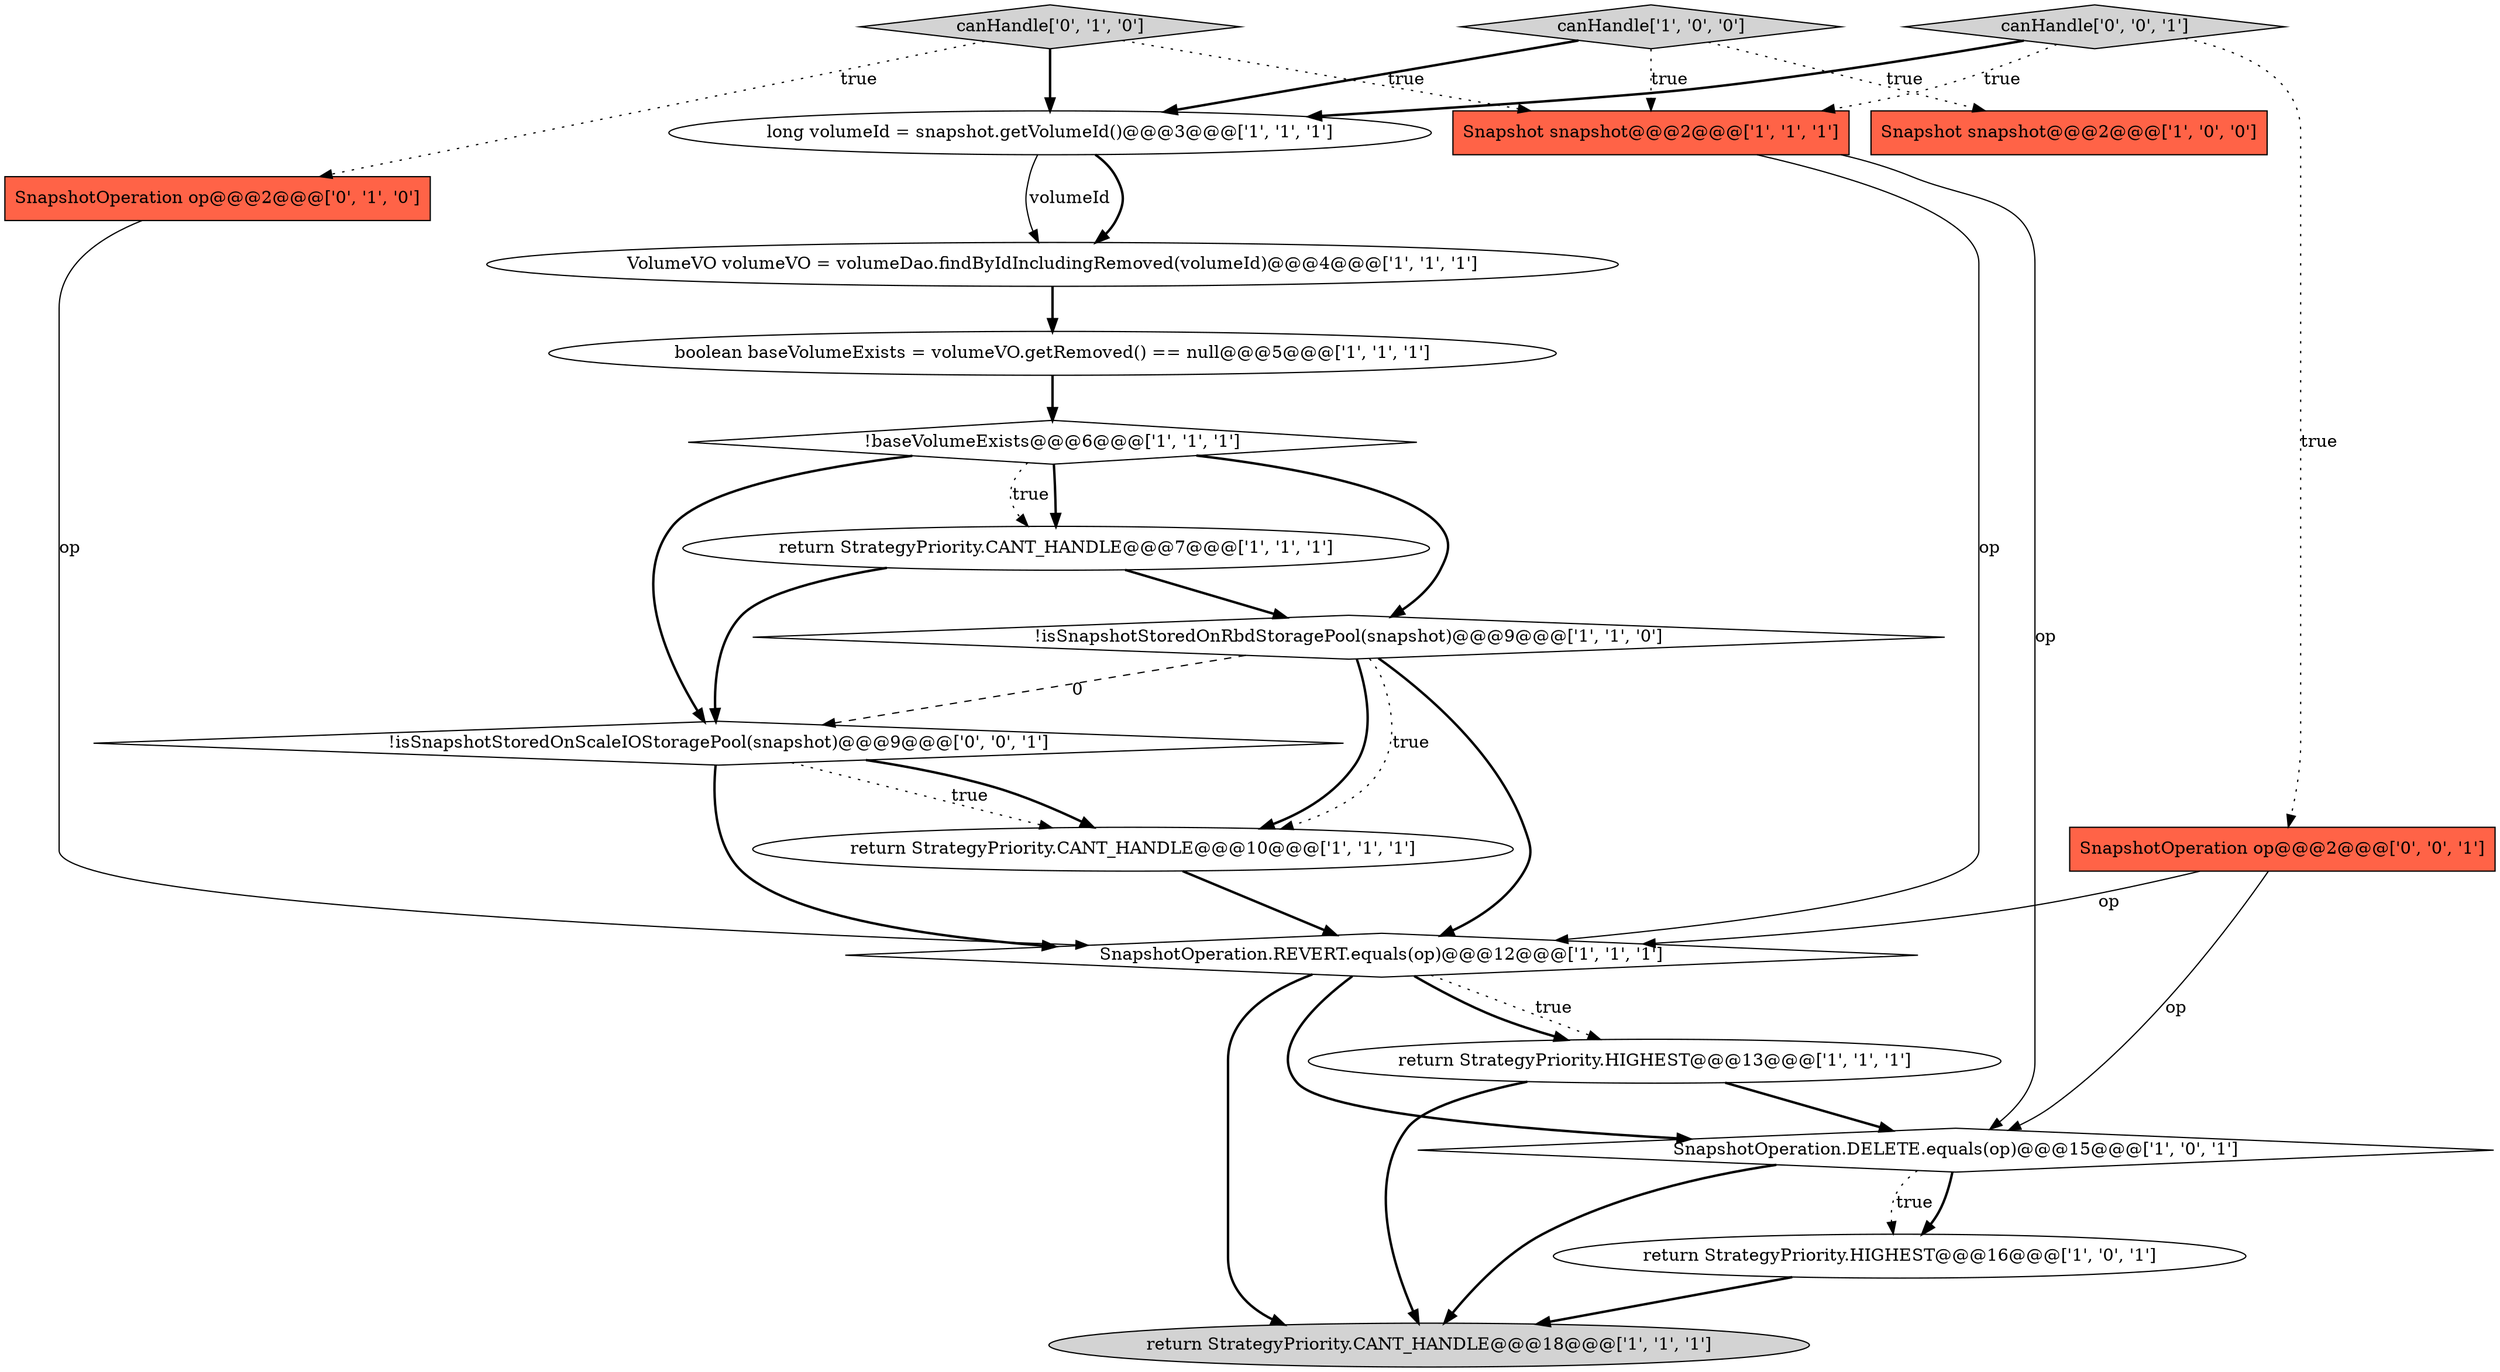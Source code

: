 digraph {
3 [style = filled, label = "SnapshotOperation.DELETE.equals(op)@@@15@@@['1', '0', '1']", fillcolor = white, shape = diamond image = "AAA0AAABBB1BBB"];
16 [style = filled, label = "canHandle['0', '1', '0']", fillcolor = lightgray, shape = diamond image = "AAA0AAABBB2BBB"];
11 [style = filled, label = "long volumeId = snapshot.getVolumeId()@@@3@@@['1', '1', '1']", fillcolor = white, shape = ellipse image = "AAA0AAABBB1BBB"];
17 [style = filled, label = "!isSnapshotStoredOnScaleIOStoragePool(snapshot)@@@9@@@['0', '0', '1']", fillcolor = white, shape = diamond image = "AAA0AAABBB3BBB"];
5 [style = filled, label = "return StrategyPriority.CANT_HANDLE@@@7@@@['1', '1', '1']", fillcolor = white, shape = ellipse image = "AAA0AAABBB1BBB"];
9 [style = filled, label = "return StrategyPriority.CANT_HANDLE@@@18@@@['1', '1', '1']", fillcolor = lightgray, shape = ellipse image = "AAA0AAABBB1BBB"];
12 [style = filled, label = "Snapshot snapshot@@@2@@@['1', '1', '1']", fillcolor = tomato, shape = box image = "AAA0AAABBB1BBB"];
19 [style = filled, label = "canHandle['0', '0', '1']", fillcolor = lightgray, shape = diamond image = "AAA0AAABBB3BBB"];
8 [style = filled, label = "!baseVolumeExists@@@6@@@['1', '1', '1']", fillcolor = white, shape = diamond image = "AAA0AAABBB1BBB"];
1 [style = filled, label = "boolean baseVolumeExists = volumeVO.getRemoved() == null@@@5@@@['1', '1', '1']", fillcolor = white, shape = ellipse image = "AAA0AAABBB1BBB"];
6 [style = filled, label = "SnapshotOperation.REVERT.equals(op)@@@12@@@['1', '1', '1']", fillcolor = white, shape = diamond image = "AAA0AAABBB1BBB"];
14 [style = filled, label = "return StrategyPriority.HIGHEST@@@13@@@['1', '1', '1']", fillcolor = white, shape = ellipse image = "AAA0AAABBB1BBB"];
18 [style = filled, label = "SnapshotOperation op@@@2@@@['0', '0', '1']", fillcolor = tomato, shape = box image = "AAA0AAABBB3BBB"];
2 [style = filled, label = "!isSnapshotStoredOnRbdStoragePool(snapshot)@@@9@@@['1', '1', '0']", fillcolor = white, shape = diamond image = "AAA0AAABBB1BBB"];
0 [style = filled, label = "VolumeVO volumeVO = volumeDao.findByIdIncludingRemoved(volumeId)@@@4@@@['1', '1', '1']", fillcolor = white, shape = ellipse image = "AAA0AAABBB1BBB"];
4 [style = filled, label = "canHandle['1', '0', '0']", fillcolor = lightgray, shape = diamond image = "AAA0AAABBB1BBB"];
15 [style = filled, label = "SnapshotOperation op@@@2@@@['0', '1', '0']", fillcolor = tomato, shape = box image = "AAA0AAABBB2BBB"];
13 [style = filled, label = "return StrategyPriority.CANT_HANDLE@@@10@@@['1', '1', '1']", fillcolor = white, shape = ellipse image = "AAA0AAABBB1BBB"];
10 [style = filled, label = "Snapshot snapshot@@@2@@@['1', '0', '0']", fillcolor = tomato, shape = box image = "AAA0AAABBB1BBB"];
7 [style = filled, label = "return StrategyPriority.HIGHEST@@@16@@@['1', '0', '1']", fillcolor = white, shape = ellipse image = "AAA0AAABBB1BBB"];
5->2 [style = bold, label=""];
14->3 [style = bold, label=""];
8->5 [style = bold, label=""];
4->12 [style = dotted, label="true"];
7->9 [style = bold, label=""];
2->13 [style = bold, label=""];
2->17 [style = dashed, label="0"];
11->0 [style = bold, label=""];
4->11 [style = bold, label=""];
4->10 [style = dotted, label="true"];
1->8 [style = bold, label=""];
13->6 [style = bold, label=""];
17->13 [style = dotted, label="true"];
6->14 [style = dotted, label="true"];
14->9 [style = bold, label=""];
8->17 [style = bold, label=""];
3->7 [style = bold, label=""];
11->0 [style = solid, label="volumeId"];
0->1 [style = bold, label=""];
16->15 [style = dotted, label="true"];
6->9 [style = bold, label=""];
5->17 [style = bold, label=""];
12->6 [style = solid, label="op"];
15->6 [style = solid, label="op"];
16->12 [style = dotted, label="true"];
8->2 [style = bold, label=""];
6->14 [style = bold, label=""];
19->11 [style = bold, label=""];
17->6 [style = bold, label=""];
19->12 [style = dotted, label="true"];
17->13 [style = bold, label=""];
2->13 [style = dotted, label="true"];
3->9 [style = bold, label=""];
6->3 [style = bold, label=""];
18->6 [style = solid, label="op"];
8->5 [style = dotted, label="true"];
2->6 [style = bold, label=""];
3->7 [style = dotted, label="true"];
18->3 [style = solid, label="op"];
16->11 [style = bold, label=""];
12->3 [style = solid, label="op"];
19->18 [style = dotted, label="true"];
}
